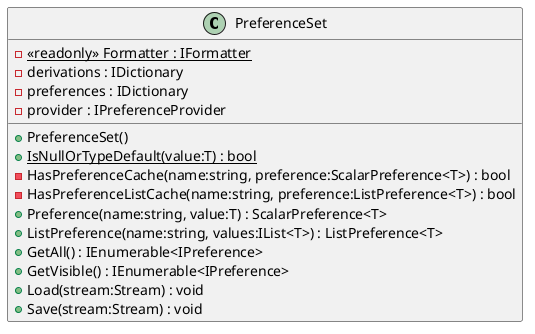 @startuml
class PreferenceSet {
    - {static} <<readonly>> Formatter : IFormatter
    - derivations : IDictionary
    - preferences : IDictionary
    - provider : IPreferenceProvider
    + PreferenceSet()
    + {static} IsNullOrTypeDefault(value:T) : bool
    - HasPreferenceCache(name:string, preference:ScalarPreference<T>) : bool
    - HasPreferenceListCache(name:string, preference:ListPreference<T>) : bool
    + Preference(name:string, value:T) : ScalarPreference<T>
    + ListPreference(name:string, values:IList<T>) : ListPreference<T>
    + GetAll() : IEnumerable<IPreference>
    + GetVisible() : IEnumerable<IPreference>
    + Load(stream:Stream) : void
    + Save(stream:Stream) : void
}
@enduml
